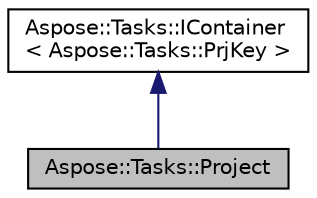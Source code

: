 digraph "Aspose::Tasks::Project"
{
 // LATEX_PDF_SIZE
  edge [fontname="Helvetica",fontsize="10",labelfontname="Helvetica",labelfontsize="10"];
  node [fontname="Helvetica",fontsize="10",shape=record];
  Node1 [label="Aspose::Tasks::Project",height=0.2,width=0.4,color="black", fillcolor="grey75", style="filled", fontcolor="black",tooltip="Represents a project."];
  Node2 -> Node1 [dir="back",color="midnightblue",fontsize="10",style="solid",fontname="Helvetica"];
  Node2 [label="Aspose::Tasks::IContainer\l\< Aspose::Tasks::PrjKey \>",height=0.2,width=0.4,color="black", fillcolor="white", style="filled",URL="$class_aspose_1_1_tasks_1_1_i_container.html",tooltip=" "];
}
